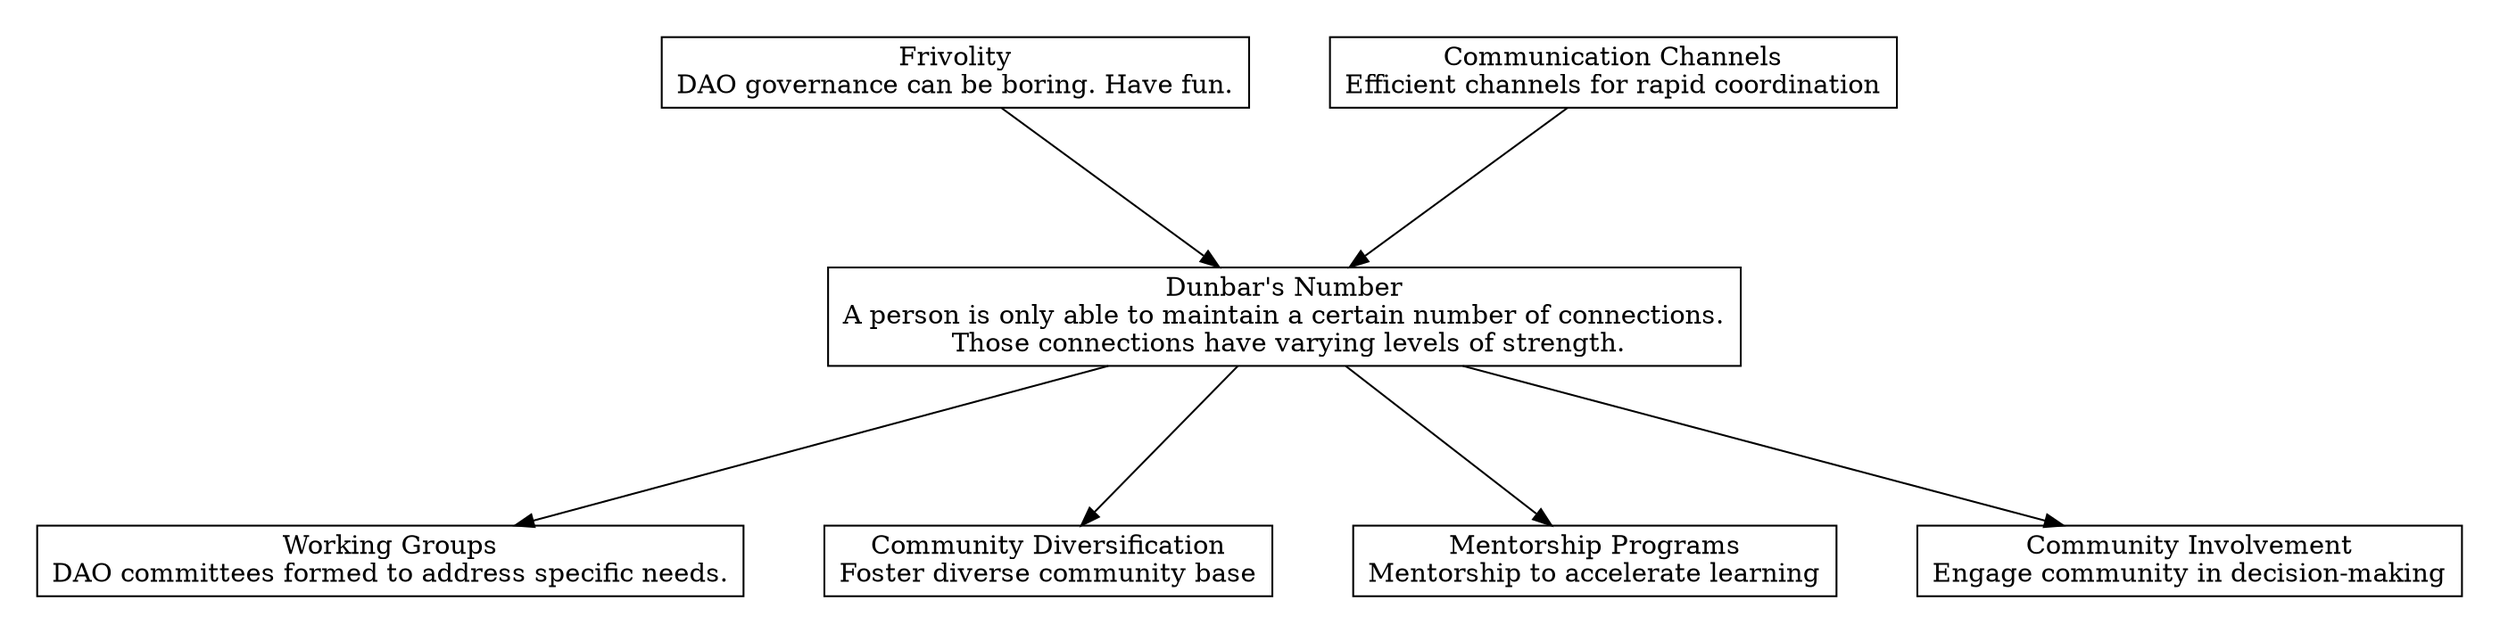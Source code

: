 digraph "" {
	graph [nodesep=0.6,
		rankdir=TB,
		ranksep=1.2
	];
	node [label="\N",
		shape=box
	];
	subgraph cluster_predecessors {
		graph [rank=max,
			style=invis
		];
		"Communication Channels"	[label="Communication Channels\nEfficient channels for rapid coordination"];
		Frivolity	[label="Frivolity\nDAO governance can be boring. Have fun.\n"];
	}
	subgraph cluster_descendants {
		graph [rank=min,
			style=invis
		];
		"Community Involvement"	[label="Community Involvement\nEngage community in decision-making"];
		"Mentorship Programs"	[label="Mentorship Programs\nMentorship to accelerate learning"];
		"Community Diversification"	[label="Community Diversification\nFoster diverse community base"];
		"Working Groups"	[label="Working Groups\nDAO committees formed to address specific needs."];
	}
	"Dunbar's Number"	[label="Dunbar's Number\nA person is only able to maintain a certain number of connections.\n Those connections have varying levels of strength."];
	"Dunbar's Number" -> "Community Involvement";
	"Dunbar's Number" -> "Mentorship Programs";
	"Dunbar's Number" -> "Community Diversification";
	"Dunbar's Number" -> "Working Groups";
	"Communication Channels" -> "Dunbar's Number";
	Frivolity -> "Dunbar's Number";
}
